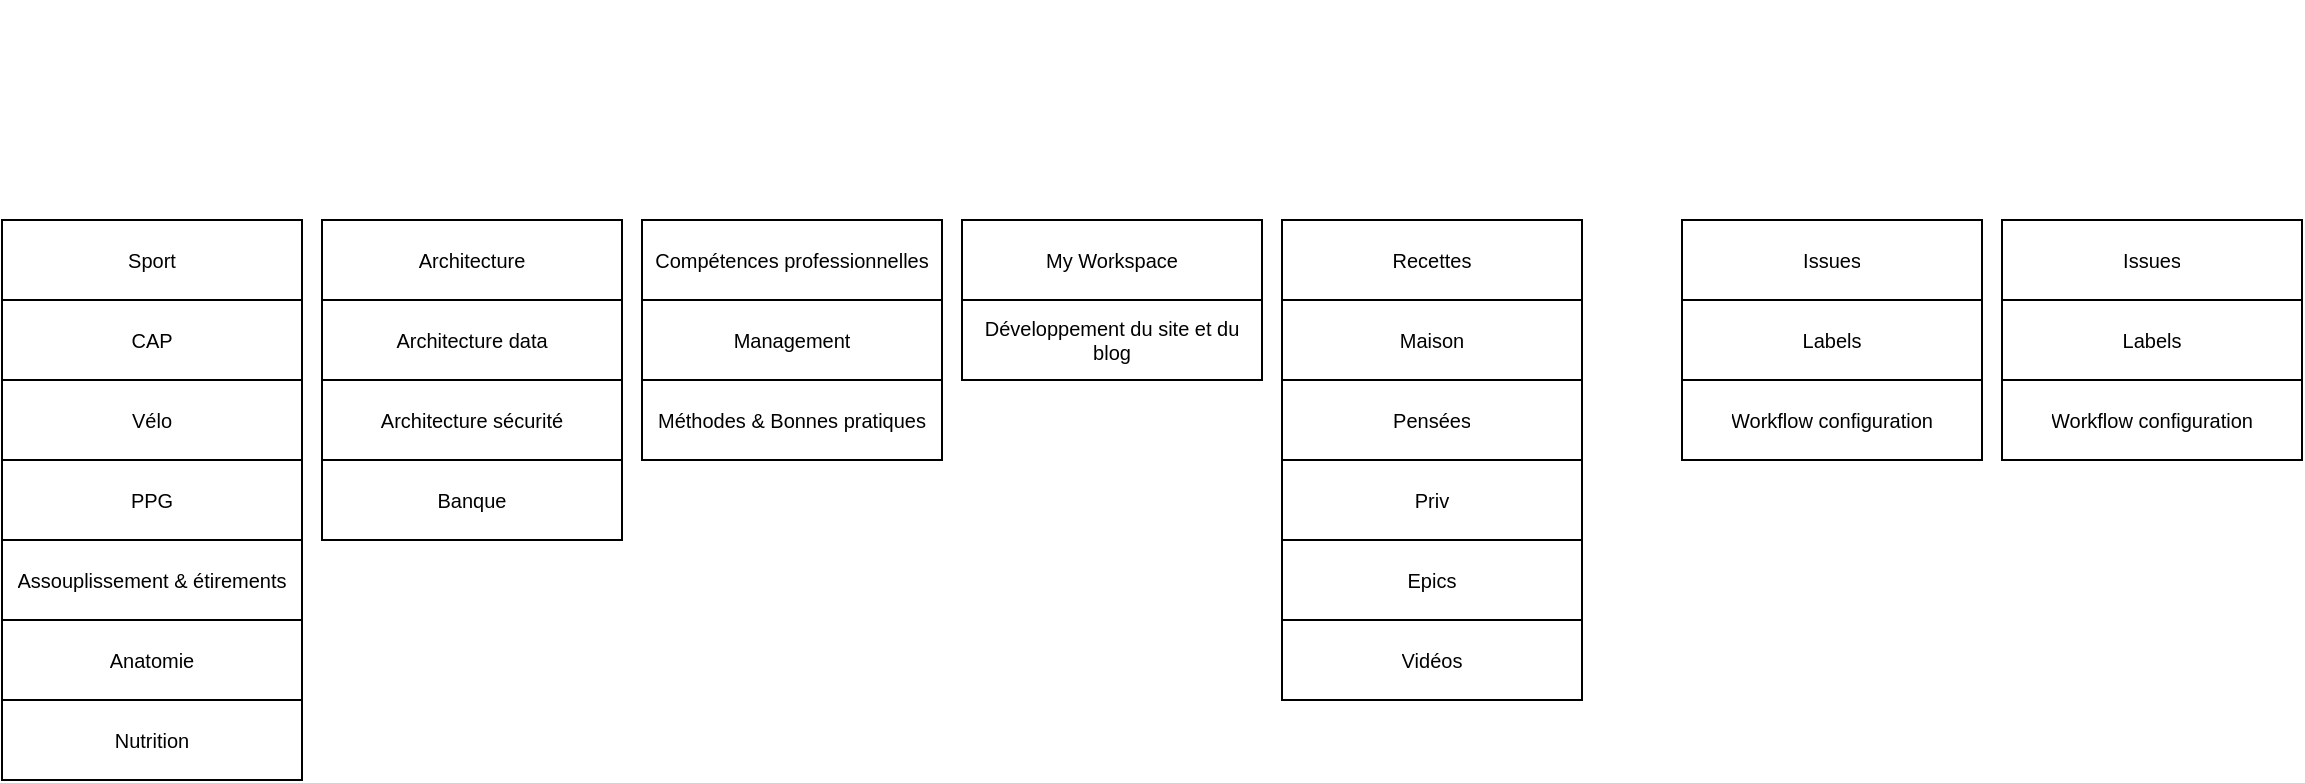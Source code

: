 <mxfile version="13.6.5">
    <diagram id="PSGBPLNP3vqcPFXVVVa6" name="Page-1">
        <mxGraphModel dx="1480" dy="812" grid="1" gridSize="10" guides="0" tooltips="1" connect="1" arrows="1" fold="1" page="1" pageScale="1" pageWidth="1169" pageHeight="827" math="0" shadow="0">
            <root>
                <mxCell id="0"/>
                <mxCell id="1" parent="0"/>
                <mxCell id="UVWAx00YONSHc_Kubo9x-37" value="" style="shape=image;verticalLabelPosition=bottom;labelBackgroundColor=#ffffff;verticalAlign=top;aspect=fixed;imageAspect=0;image=https://www.bicycleretailer.com/sites/default/files/images/article/ESX_34_Short_ENVE_1.jpg;" parent="1" vertex="1">
                    <mxGeometry x="14" y="224" width="14.02" height="10" as="geometry"/>
                </mxCell>
                <mxCell id="UVWAx00YONSHc_Kubo9x-57" value="" style="shape=image;verticalLabelPosition=bottom;labelBackgroundColor=#ffffff;verticalAlign=top;aspect=fixed;imageAspect=0;image=http://www.pixelstalk.net/wp-content/uploads/2016/07/Running-Wallpaper.jpg;" parent="1" vertex="1">
                    <mxGeometry x="20" y="186.85" width="41.23" height="23.15" as="geometry"/>
                </mxCell>
                <UserObject label="" link="https://github.com/orgs/TheFeloDevTeam/projects?query=is%3Aopen+sort%3Aname-asc" id="UVWAx00YONSHc_Kubo9x-58">
                    <mxCell style="shape=image;verticalLabelPosition=bottom;labelBackgroundColor=#ffffff;verticalAlign=top;aspect=fixed;imageAspect=0;image=https://miro.medium.com/max/12000/1*BK9EPE5SkaC9Nt3P-qsXjw.jpeg;" parent="1" vertex="1">
                        <mxGeometry x="370" y="73.37" width="70" height="46.79" as="geometry"/>
                    </mxCell>
                </UserObject>
                <UserObject label="" link="https://github.com/TheFeloDevTeam" Description="The Team" id="UVWAx00YONSHc_Kubo9x-60">
                    <mxCell style="shape=image;verticalLabelPosition=bottom;labelBackgroundColor=#ffffff;verticalAlign=top;aspect=fixed;imageAspect=0;image=https://assets.entrepreneur.com/content/3x2/2000/20151215195453-business-leader-group-front-leadership-team-professionals-businesspeople.jpeg;" parent="1" vertex="1">
                        <mxGeometry x="60" y="30" width="59.94" height="40" as="geometry"/>
                    </mxCell>
                </UserObject>
                <UserObject label="" link="https://thefelodevteam.github.io/FeloFamilySite/" id="UVWAx00YONSHc_Kubo9x-61">
                    <mxCell style="shape=image;verticalLabelPosition=bottom;labelBackgroundColor=#ffffff;verticalAlign=top;aspect=fixed;imageAspect=0;image=http://www.prophethacker.com/wp-content/uploads/2015/05/Website-Image-trans-cut.jpg;" parent="1" vertex="1">
                        <mxGeometry x="880" y="71.55" width="85.35" height="48.61" as="geometry"/>
                    </mxCell>
                </UserObject>
                <UserObject label="" link="https://thefelodevteam.github.io/TheBlogOfFeloFamily/" id="UVWAx00YONSHc_Kubo9x-62">
                    <mxCell style="shape=image;verticalLabelPosition=bottom;labelBackgroundColor=#ffffff;verticalAlign=top;aspect=fixed;imageAspect=0;image=https://www.teachertoolkit.co.uk/wp-content/uploads/2016/08/shutterstock_93782158.jpg;" parent="1" vertex="1">
                        <mxGeometry x="1060" y="68.01" width="60" height="52.15" as="geometry"/>
                    </mxCell>
                </UserObject>
                <mxCell id="UVWAx00YONSHc_Kubo9x-74" value="" style="shape=table;html=1;whiteSpace=wrap;startSize=0;container=1;collapsible=0;childLayout=tableLayout;fontSize=10;spacing=4;" parent="1" vertex="1">
                    <mxGeometry x="1010" y="140" width="150" height="120" as="geometry"/>
                </mxCell>
                <mxCell id="UVWAx00YONSHc_Kubo9x-79" style="shape=partialRectangle;html=1;whiteSpace=wrap;collapsible=0;dropTarget=0;pointerEvents=0;fillColor=none;top=0;left=0;bottom=0;right=0;points=[[0,0.5],[1,0.5]];portConstraint=eastwest;fontSize=10;" parent="UVWAx00YONSHc_Kubo9x-74" vertex="1">
                    <mxGeometry width="150" height="40" as="geometry"/>
                </mxCell>
                <UserObject label="Issues" link="https://github.com/TheFeloDevTeam/TheBlogOfFeloFamily/issues" id="UVWAx00YONSHc_Kubo9x-80">
                    <mxCell style="shape=partialRectangle;html=1;whiteSpace=wrap;connectable=0;fillColor=none;top=0;left=0;bottom=0;right=0;overflow=hidden;fontSize=10;" parent="UVWAx00YONSHc_Kubo9x-79" vertex="1">
                        <mxGeometry width="150" height="40" as="geometry"/>
                    </mxCell>
                </UserObject>
                <mxCell id="UVWAx00YONSHc_Kubo9x-75" value="" style="shape=partialRectangle;html=1;whiteSpace=wrap;collapsible=0;dropTarget=0;pointerEvents=0;fillColor=none;top=0;left=0;bottom=0;right=0;points=[[0,0.5],[1,0.5]];portConstraint=eastwest;fontSize=10;" parent="UVWAx00YONSHc_Kubo9x-74" vertex="1">
                    <mxGeometry y="40" width="150" height="40" as="geometry"/>
                </mxCell>
                <UserObject label="Labels" link="https://github.com/TheFeloDevTeam/TheBlogOfFeloFamily/labels" id="UVWAx00YONSHc_Kubo9x-76">
                    <mxCell style="shape=partialRectangle;html=1;whiteSpace=wrap;connectable=0;fillColor=none;top=0;left=0;bottom=0;right=0;overflow=hidden;fontSize=10;" parent="UVWAx00YONSHc_Kubo9x-75" vertex="1">
                        <mxGeometry width="150" height="40" as="geometry"/>
                    </mxCell>
                </UserObject>
                <mxCell id="UVWAx00YONSHc_Kubo9x-77" style="shape=partialRectangle;html=1;whiteSpace=wrap;collapsible=0;dropTarget=0;pointerEvents=0;fillColor=none;top=0;left=0;bottom=0;right=0;points=[[0,0.5],[1,0.5]];portConstraint=eastwest;fontSize=10;" parent="UVWAx00YONSHc_Kubo9x-74" vertex="1">
                    <mxGeometry y="80" width="150" height="40" as="geometry"/>
                </mxCell>
                <UserObject label="Workflow configuration" link="https://github.com/TheFeloDevTeam/TheBlogOfFeloFamily/tree/master/.github/workflows" id="UVWAx00YONSHc_Kubo9x-78">
                    <mxCell style="shape=partialRectangle;html=1;whiteSpace=wrap;connectable=0;fillColor=none;top=0;left=0;bottom=0;right=0;overflow=hidden;fontSize=10;" parent="UVWAx00YONSHc_Kubo9x-77" vertex="1">
                        <mxGeometry width="150" height="40" as="geometry"/>
                    </mxCell>
                </UserObject>
                <mxCell id="UVWAx00YONSHc_Kubo9x-39" value="" style="shape=table;html=1;whiteSpace=wrap;startSize=0;container=1;collapsible=0;childLayout=tableLayout;fontSize=10;spacing=4;" parent="1" vertex="1">
                    <mxGeometry x="850" y="140" width="150" height="120" as="geometry"/>
                </mxCell>
                <mxCell id="UVWAx00YONSHc_Kubo9x-72" style="shape=partialRectangle;html=1;whiteSpace=wrap;collapsible=0;dropTarget=0;pointerEvents=0;fillColor=none;top=0;left=0;bottom=0;right=0;points=[[0,0.5],[1,0.5]];portConstraint=eastwest;fontSize=10;" parent="UVWAx00YONSHc_Kubo9x-39" vertex="1">
                    <mxGeometry width="150" height="40" as="geometry"/>
                </mxCell>
                <UserObject label="Issues" link="https://github.com/TheFeloDevTeam/FeloFamilySite/issues" id="UVWAx00YONSHc_Kubo9x-73">
                    <mxCell style="shape=partialRectangle;html=1;whiteSpace=wrap;connectable=0;fillColor=none;top=0;left=0;bottom=0;right=0;overflow=hidden;fontSize=10;" parent="UVWAx00YONSHc_Kubo9x-72" vertex="1">
                        <mxGeometry width="150" height="40" as="geometry"/>
                    </mxCell>
                </UserObject>
                <mxCell id="UVWAx00YONSHc_Kubo9x-48" value="" style="shape=partialRectangle;html=1;whiteSpace=wrap;collapsible=0;dropTarget=0;pointerEvents=0;fillColor=none;top=0;left=0;bottom=0;right=0;points=[[0,0.5],[1,0.5]];portConstraint=eastwest;fontSize=10;" parent="UVWAx00YONSHc_Kubo9x-39" vertex="1">
                    <mxGeometry y="40" width="150" height="40" as="geometry"/>
                </mxCell>
                <UserObject label="Labels" link="https://github.com/TheFeloDevTeam/FeloFamilySite/labels" id="UVWAx00YONSHc_Kubo9x-49">
                    <mxCell style="shape=partialRectangle;html=1;whiteSpace=wrap;connectable=0;fillColor=none;top=0;left=0;bottom=0;right=0;overflow=hidden;fontSize=10;" parent="UVWAx00YONSHc_Kubo9x-48" vertex="1">
                        <mxGeometry width="150" height="40" as="geometry"/>
                    </mxCell>
                </UserObject>
                <mxCell id="UVWAx00YONSHc_Kubo9x-52" style="shape=partialRectangle;html=1;whiteSpace=wrap;collapsible=0;dropTarget=0;pointerEvents=0;fillColor=none;top=0;left=0;bottom=0;right=0;points=[[0,0.5],[1,0.5]];portConstraint=eastwest;fontSize=10;" parent="UVWAx00YONSHc_Kubo9x-39" vertex="1">
                    <mxGeometry y="80" width="150" height="40" as="geometry"/>
                </mxCell>
                <UserObject label="Workflow configuration" link="https://github.com/TheFeloDevTeam/FeloFamilySite/tree/master/.github/workflows" id="UVWAx00YONSHc_Kubo9x-53">
                    <mxCell style="shape=partialRectangle;html=1;whiteSpace=wrap;connectable=0;fillColor=none;top=0;left=0;bottom=0;right=0;overflow=hidden;fontSize=10;" parent="UVWAx00YONSHc_Kubo9x-52" vertex="1">
                        <mxGeometry width="150" height="40" as="geometry"/>
                    </mxCell>
                </UserObject>
                <mxCell id="f8MAgHsYSVisA1iL0quK-7" value="" style="shape=table;whiteSpace=wrap;startSize=0;container=1;collapsible=0;childLayout=tableLayout;spacing=4;html=1;fontSize=12;" parent="1" vertex="1">
                    <mxGeometry x="10" y="140" width="150" height="280" as="geometry"/>
                </mxCell>
                <mxCell id="f8MAgHsYSVisA1iL0quK-8" value="" style="shape=partialRectangle;html=1;whiteSpace=wrap;collapsible=0;dropTarget=0;pointerEvents=0;fillColor=none;top=0;left=0;bottom=0;right=0;points=[[0,0.5],[1,0.5]];portConstraint=eastwest;" parent="f8MAgHsYSVisA1iL0quK-7" vertex="1">
                    <mxGeometry width="150" height="40" as="geometry"/>
                </mxCell>
                <UserObject label="Sport" link="https://github.com/orgs/TheFeloDevTeam/projects/34" id="f8MAgHsYSVisA1iL0quK-9">
                    <mxCell style="shape=partialRectangle;html=1;whiteSpace=wrap;connectable=0;fillColor=none;top=0;left=0;bottom=0;right=0;overflow=hidden;spacing=4;fontSize=10;" parent="f8MAgHsYSVisA1iL0quK-8" vertex="1">
                        <mxGeometry width="150" height="40" as="geometry"/>
                    </mxCell>
                </UserObject>
                <mxCell id="f8MAgHsYSVisA1iL0quK-12" value="" style="shape=partialRectangle;html=1;whiteSpace=wrap;collapsible=0;dropTarget=0;pointerEvents=0;fillColor=none;top=0;left=0;bottom=0;right=0;points=[[0,0.5],[1,0.5]];portConstraint=eastwest;" parent="f8MAgHsYSVisA1iL0quK-7" vertex="1">
                    <mxGeometry y="40" width="150" height="40" as="geometry"/>
                </mxCell>
                <UserObject label="CAP" link="https://github.com/orgs/TheFeloDevTeam/projects/19" id="f8MAgHsYSVisA1iL0quK-13">
                    <mxCell style="shape=partialRectangle;html=1;whiteSpace=wrap;connectable=0;fillColor=none;top=0;left=0;bottom=0;right=0;overflow=hidden;spacing=4;fontSize=10;" parent="f8MAgHsYSVisA1iL0quK-12" vertex="1">
                        <mxGeometry width="150" height="40" as="geometry"/>
                    </mxCell>
                </UserObject>
                <mxCell id="f8MAgHsYSVisA1iL0quK-16" value="" style="shape=partialRectangle;html=1;whiteSpace=wrap;collapsible=0;dropTarget=0;pointerEvents=0;fillColor=none;top=0;left=0;bottom=0;right=0;points=[[0,0.5],[1,0.5]];portConstraint=eastwest;" parent="f8MAgHsYSVisA1iL0quK-7" vertex="1">
                    <mxGeometry y="80" width="150" height="40" as="geometry"/>
                </mxCell>
                <UserObject label="Vélo" link="https://github.com/orgs/TheFeloDevTeam/projects/20" id="f8MAgHsYSVisA1iL0quK-17">
                    <mxCell style="shape=partialRectangle;html=1;whiteSpace=wrap;connectable=0;fillColor=none;top=0;left=0;bottom=0;right=0;overflow=hidden;spacing=4;fontSize=10;" parent="f8MAgHsYSVisA1iL0quK-16" vertex="1">
                        <mxGeometry width="150" height="40" as="geometry"/>
                    </mxCell>
                </UserObject>
                <mxCell id="f8MAgHsYSVisA1iL0quK-20" style="shape=partialRectangle;html=1;whiteSpace=wrap;collapsible=0;dropTarget=0;pointerEvents=0;fillColor=none;top=0;left=0;bottom=0;right=0;points=[[0,0.5],[1,0.5]];portConstraint=eastwest;" parent="f8MAgHsYSVisA1iL0quK-7" vertex="1">
                    <mxGeometry y="120" width="150" height="40" as="geometry"/>
                </mxCell>
                <UserObject label="PPG" link="https://github.com/orgs/TheFeloDevTeam/projects/23" id="f8MAgHsYSVisA1iL0quK-21">
                    <mxCell style="shape=partialRectangle;html=1;whiteSpace=wrap;connectable=0;fillColor=none;top=0;left=0;bottom=0;right=0;overflow=hidden;spacing=4;fontSize=10;" parent="f8MAgHsYSVisA1iL0quK-20" vertex="1">
                        <mxGeometry width="150" height="40" as="geometry"/>
                    </mxCell>
                </UserObject>
                <mxCell id="f8MAgHsYSVisA1iL0quK-22" style="shape=partialRectangle;html=1;whiteSpace=wrap;collapsible=0;dropTarget=0;pointerEvents=0;fillColor=none;top=0;left=0;bottom=0;right=0;points=[[0,0.5],[1,0.5]];portConstraint=eastwest;" parent="f8MAgHsYSVisA1iL0quK-7" vertex="1">
                    <mxGeometry y="160" width="150" height="40" as="geometry"/>
                </mxCell>
                <UserObject label="Assouplissement &amp;amp; étirements" link="https://github.com/orgs/TheFeloDevTeam/projects/25" id="f8MAgHsYSVisA1iL0quK-23">
                    <mxCell style="shape=partialRectangle;html=1;whiteSpace=wrap;connectable=0;fillColor=none;top=0;left=0;bottom=0;right=0;overflow=hidden;spacing=4;fontSize=10;" parent="f8MAgHsYSVisA1iL0quK-22" vertex="1">
                        <mxGeometry width="150" height="40" as="geometry"/>
                    </mxCell>
                </UserObject>
                <mxCell id="f8MAgHsYSVisA1iL0quK-24" style="shape=partialRectangle;html=1;whiteSpace=wrap;collapsible=0;dropTarget=0;pointerEvents=0;fillColor=none;top=0;left=0;bottom=0;right=0;points=[[0,0.5],[1,0.5]];portConstraint=eastwest;" parent="f8MAgHsYSVisA1iL0quK-7" vertex="1">
                    <mxGeometry y="200" width="150" height="40" as="geometry"/>
                </mxCell>
                <UserObject label="Anatomie" link="https://github.com/orgs/TheFeloDevTeam/projects/35" id="f8MAgHsYSVisA1iL0quK-25">
                    <mxCell style="shape=partialRectangle;html=1;whiteSpace=wrap;connectable=0;fillColor=none;top=0;left=0;bottom=0;right=0;overflow=hidden;spacing=4;fontSize=10;" parent="f8MAgHsYSVisA1iL0quK-24" vertex="1">
                        <mxGeometry width="150" height="40" as="geometry"/>
                    </mxCell>
                </UserObject>
                <mxCell id="f8MAgHsYSVisA1iL0quK-26" style="shape=partialRectangle;html=1;whiteSpace=wrap;collapsible=0;dropTarget=0;pointerEvents=0;fillColor=none;top=0;left=0;bottom=0;right=0;points=[[0,0.5],[1,0.5]];portConstraint=eastwest;" parent="f8MAgHsYSVisA1iL0quK-7" vertex="1">
                    <mxGeometry y="240" width="150" height="40" as="geometry"/>
                </mxCell>
                <UserObject label="Nutrition" link="https://github.com/orgs/TheFeloDevTeam/projects/21" id="f8MAgHsYSVisA1iL0quK-27">
                    <mxCell style="shape=partialRectangle;html=1;whiteSpace=wrap;connectable=0;fillColor=none;top=0;left=0;bottom=0;right=0;overflow=hidden;spacing=4;fontSize=10;" parent="f8MAgHsYSVisA1iL0quK-26" vertex="1">
                        <mxGeometry width="150" height="40" as="geometry"/>
                    </mxCell>
                </UserObject>
                <mxCell id="UVWAx00YONSHc_Kubo9x-1" value="" style="shape=table;html=1;whiteSpace=wrap;startSize=0;container=1;collapsible=0;childLayout=tableLayout;spacing=4;fontSize=10;" parent="1" vertex="1">
                    <mxGeometry x="170" y="140" width="150" height="160" as="geometry"/>
                </mxCell>
                <mxCell id="UVWAx00YONSHc_Kubo9x-18" style="shape=partialRectangle;html=1;whiteSpace=wrap;collapsible=0;dropTarget=0;pointerEvents=0;fillColor=none;top=0;left=0;bottom=0;right=0;points=[[0,0.5],[1,0.5]];portConstraint=eastwest;spacing=4;fontSize=10;" parent="UVWAx00YONSHc_Kubo9x-1" vertex="1">
                    <mxGeometry width="150" height="40" as="geometry"/>
                </mxCell>
                <UserObject label="Architecture" link="https://github.com/orgs/TheFeloDevTeam/projects/18" id="UVWAx00YONSHc_Kubo9x-19">
                    <mxCell style="shape=partialRectangle;html=1;whiteSpace=wrap;connectable=0;fillColor=none;top=0;left=0;bottom=0;right=0;overflow=hidden;spacing=4;fontSize=10;" parent="UVWAx00YONSHc_Kubo9x-18" vertex="1">
                        <mxGeometry width="150" height="40" as="geometry"/>
                    </mxCell>
                </UserObject>
                <mxCell id="UVWAx00YONSHc_Kubo9x-129" style="shape=partialRectangle;html=1;whiteSpace=wrap;collapsible=0;dropTarget=0;pointerEvents=0;fillColor=none;top=0;left=0;bottom=0;right=0;points=[[0,0.5],[1,0.5]];portConstraint=eastwest;spacing=4;fontSize=10;" parent="UVWAx00YONSHc_Kubo9x-1" vertex="1">
                    <mxGeometry y="40" width="150" height="40" as="geometry"/>
                </mxCell>
                <UserObject label="Architecture data" link="https://github.com/orgs/TheFeloDevTeam/projects/39" id="UVWAx00YONSHc_Kubo9x-130">
                    <mxCell style="shape=partialRectangle;html=1;whiteSpace=wrap;connectable=0;fillColor=none;top=0;left=0;bottom=0;right=0;overflow=hidden;spacing=4;fontSize=10;" parent="UVWAx00YONSHc_Kubo9x-129" vertex="1">
                        <mxGeometry width="150" height="40" as="geometry"/>
                    </mxCell>
                </UserObject>
                <mxCell id="UVWAx00YONSHc_Kubo9x-16" style="shape=partialRectangle;html=1;whiteSpace=wrap;collapsible=0;dropTarget=0;pointerEvents=0;fillColor=none;top=0;left=0;bottom=0;right=0;points=[[0,0.5],[1,0.5]];portConstraint=eastwest;spacing=4;fontSize=10;" parent="UVWAx00YONSHc_Kubo9x-1" vertex="1">
                    <mxGeometry y="80" width="150" height="40" as="geometry"/>
                </mxCell>
                <UserObject label="Architecture sécurité" link="https://github.com/orgs/TheFeloDevTeam/projects/38" id="UVWAx00YONSHc_Kubo9x-17">
                    <mxCell style="shape=partialRectangle;html=1;whiteSpace=wrap;connectable=0;fillColor=none;top=0;left=0;bottom=0;right=0;overflow=hidden;spacing=4;fontSize=10;" parent="UVWAx00YONSHc_Kubo9x-16" vertex="1">
                        <mxGeometry width="150" height="40" as="geometry"/>
                    </mxCell>
                </UserObject>
                <mxCell id="UVWAx00YONSHc_Kubo9x-2" value="" style="shape=partialRectangle;html=1;whiteSpace=wrap;collapsible=0;dropTarget=0;pointerEvents=0;fillColor=none;top=0;left=0;bottom=0;right=0;points=[[0,0.5],[1,0.5]];portConstraint=eastwest;spacing=4;fontSize=10;" parent="UVWAx00YONSHc_Kubo9x-1" vertex="1">
                    <mxGeometry y="120" width="150" height="40" as="geometry"/>
                </mxCell>
                <UserObject label="Banque" link="https://github.com/orgs/TheFeloDevTeam/projects/29" id="UVWAx00YONSHc_Kubo9x-3">
                    <mxCell style="shape=partialRectangle;html=1;whiteSpace=wrap;connectable=0;fillColor=none;top=0;left=0;bottom=0;right=0;overflow=hidden;spacing=4;fontSize=10;" parent="UVWAx00YONSHc_Kubo9x-2" vertex="1">
                        <mxGeometry width="150" height="40" as="geometry"/>
                    </mxCell>
                </UserObject>
                <mxCell id="UVWAx00YONSHc_Kubo9x-118" value="" style="shape=table;html=1;whiteSpace=wrap;startSize=0;container=1;collapsible=0;childLayout=tableLayout;spacing=4;fontSize=10;" parent="1" vertex="1">
                    <mxGeometry x="330" y="140" width="150" height="120" as="geometry"/>
                </mxCell>
                <mxCell id="UVWAx00YONSHc_Kubo9x-119" style="shape=partialRectangle;html=1;whiteSpace=wrap;collapsible=0;dropTarget=0;pointerEvents=0;fillColor=none;top=0;left=0;bottom=0;right=0;points=[[0,0.5],[1,0.5]];portConstraint=eastwest;spacing=4;fontSize=10;" parent="UVWAx00YONSHc_Kubo9x-118" vertex="1">
                    <mxGeometry width="150" height="40" as="geometry"/>
                </mxCell>
                <UserObject label="Compétences professionnelles" link="https://github.com/orgs/TheFeloDevTeam/projects/31" id="UVWAx00YONSHc_Kubo9x-120">
                    <mxCell style="shape=partialRectangle;html=1;whiteSpace=wrap;connectable=0;fillColor=none;top=0;left=0;bottom=0;right=0;overflow=hidden;spacing=4;fontSize=10;" parent="UVWAx00YONSHc_Kubo9x-119" vertex="1">
                        <mxGeometry width="150" height="40" as="geometry"/>
                    </mxCell>
                </UserObject>
                <mxCell id="UVWAx00YONSHc_Kubo9x-123" style="shape=partialRectangle;html=1;whiteSpace=wrap;collapsible=0;dropTarget=0;pointerEvents=0;fillColor=none;top=0;left=0;bottom=0;right=0;points=[[0,0.5],[1,0.5]];portConstraint=eastwest;spacing=4;fontSize=10;" parent="UVWAx00YONSHc_Kubo9x-118" vertex="1">
                    <mxGeometry y="40" width="150" height="40" as="geometry"/>
                </mxCell>
                <UserObject label="Management" link="https://github.com/orgs/TheFeloDevTeam/projects/30" id="UVWAx00YONSHc_Kubo9x-124">
                    <mxCell style="shape=partialRectangle;html=1;whiteSpace=wrap;connectable=0;fillColor=none;top=0;left=0;bottom=0;right=0;overflow=hidden;spacing=4;fontSize=10;" parent="UVWAx00YONSHc_Kubo9x-123" vertex="1">
                        <mxGeometry width="150" height="40" as="geometry"/>
                    </mxCell>
                </UserObject>
                <mxCell id="UVWAx00YONSHc_Kubo9x-125" style="shape=partialRectangle;html=1;whiteSpace=wrap;collapsible=0;dropTarget=0;pointerEvents=0;fillColor=none;top=0;left=0;bottom=0;right=0;points=[[0,0.5],[1,0.5]];portConstraint=eastwest;spacing=4;fontSize=10;" parent="UVWAx00YONSHc_Kubo9x-118" vertex="1">
                    <mxGeometry y="80" width="150" height="40" as="geometry"/>
                </mxCell>
                <UserObject label="Méthodes &amp;amp; Bonnes pratiques" link="https://github.com/orgs/TheFeloDevTeam/projects/27" id="UVWAx00YONSHc_Kubo9x-126">
                    <mxCell style="shape=partialRectangle;html=1;whiteSpace=wrap;connectable=0;fillColor=none;top=0;left=0;bottom=0;right=0;overflow=hidden;spacing=4;fontSize=10;" parent="UVWAx00YONSHc_Kubo9x-125" vertex="1">
                        <mxGeometry width="150" height="40" as="geometry"/>
                    </mxCell>
                </UserObject>
                <mxCell id="UVWAx00YONSHc_Kubo9x-22" value="" style="shape=table;html=1;whiteSpace=wrap;startSize=0;container=1;collapsible=0;childLayout=tableLayout;fontSize=10;spacing=4;" parent="1" vertex="1">
                    <mxGeometry x="490" y="140" width="150" height="80" as="geometry"/>
                </mxCell>
                <mxCell id="UVWAx00YONSHc_Kubo9x-81" style="shape=partialRectangle;html=1;whiteSpace=wrap;collapsible=0;dropTarget=0;pointerEvents=0;fillColor=none;top=0;left=0;bottom=0;right=0;points=[[0,0.5],[1,0.5]];portConstraint=eastwest;fontSize=10;spacing=4;" parent="UVWAx00YONSHc_Kubo9x-22" vertex="1">
                    <mxGeometry width="150" height="40" as="geometry"/>
                </mxCell>
                <UserObject label="My Workspace" link="https://github.com/orgs/TheFeloDevTeam/projects/22" id="UVWAx00YONSHc_Kubo9x-82">
                    <mxCell style="shape=partialRectangle;html=1;whiteSpace=wrap;connectable=0;fillColor=none;top=0;left=0;bottom=0;right=0;overflow=hidden;fontSize=10;spacing=4;" parent="UVWAx00YONSHc_Kubo9x-81" vertex="1">
                        <mxGeometry width="150" height="40" as="geometry"/>
                    </mxCell>
                </UserObject>
                <mxCell id="UVWAx00YONSHc_Kubo9x-83" style="shape=partialRectangle;html=1;whiteSpace=wrap;collapsible=0;dropTarget=0;pointerEvents=0;fillColor=none;top=0;left=0;bottom=0;right=0;points=[[0,0.5],[1,0.5]];portConstraint=eastwest;fontSize=10;spacing=4;" parent="UVWAx00YONSHc_Kubo9x-22" vertex="1">
                    <mxGeometry y="40" width="150" height="40" as="geometry"/>
                </mxCell>
                <UserObject label="Développement du site et du blog" link="https://github.com/orgs/TheFeloDevTeam/projects/7" id="UVWAx00YONSHc_Kubo9x-84">
                    <mxCell style="shape=partialRectangle;connectable=0;fillColor=none;top=0;left=0;bottom=0;right=0;overflow=hidden;fontSize=10;spacing=4;whiteSpace=wrap;html=1;" parent="UVWAx00YONSHc_Kubo9x-83" vertex="1">
                        <mxGeometry width="150" height="40" as="geometry"/>
                    </mxCell>
                </UserObject>
                <mxCell id="UVWAx00YONSHc_Kubo9x-105" value="" style="shape=table;html=1;whiteSpace=wrap;startSize=0;container=1;collapsible=0;childLayout=tableLayout;fontSize=10;spacing=4;" parent="1" vertex="1">
                    <mxGeometry x="650" y="140" width="150" height="240" as="geometry"/>
                </mxCell>
                <mxCell id="UVWAx00YONSHc_Kubo9x-106" value="" style="shape=partialRectangle;html=1;whiteSpace=wrap;collapsible=0;dropTarget=0;pointerEvents=0;fillColor=none;top=0;left=0;bottom=0;right=0;points=[[0,0.5],[1,0.5]];portConstraint=eastwest;fontSize=10;spacing=4;" parent="UVWAx00YONSHc_Kubo9x-105" vertex="1">
                    <mxGeometry width="150" height="40" as="geometry"/>
                </mxCell>
                <UserObject label="Recettes" link="https://github.com/orgs/TheFeloDevTeam/projects/13" id="UVWAx00YONSHc_Kubo9x-107">
                    <mxCell style="shape=partialRectangle;html=1;whiteSpace=wrap;connectable=0;fillColor=none;top=0;left=0;bottom=0;right=0;overflow=hidden;fontSize=10;spacing=4;" parent="UVWAx00YONSHc_Kubo9x-106" vertex="1">
                        <mxGeometry width="150" height="40" as="geometry"/>
                    </mxCell>
                </UserObject>
                <mxCell id="UVWAx00YONSHc_Kubo9x-108" value="" style="shape=partialRectangle;html=1;whiteSpace=wrap;collapsible=0;dropTarget=0;pointerEvents=0;fillColor=none;top=0;left=0;bottom=0;right=0;points=[[0,0.5],[1,0.5]];portConstraint=eastwest;fontSize=10;spacing=4;" parent="UVWAx00YONSHc_Kubo9x-105" vertex="1">
                    <mxGeometry y="40" width="150" height="40" as="geometry"/>
                </mxCell>
                <UserObject label="Maison" link="https://github.com/orgs/TheFeloDevTeam/projects/26" id="UVWAx00YONSHc_Kubo9x-109">
                    <mxCell style="shape=partialRectangle;html=1;whiteSpace=wrap;connectable=0;fillColor=none;top=0;left=0;bottom=0;right=0;overflow=hidden;fontSize=10;spacing=4;" parent="UVWAx00YONSHc_Kubo9x-108" vertex="1">
                        <mxGeometry width="150" height="40" as="geometry"/>
                    </mxCell>
                </UserObject>
                <mxCell id="UVWAx00YONSHc_Kubo9x-110" value="" style="shape=partialRectangle;html=1;whiteSpace=wrap;collapsible=0;dropTarget=0;pointerEvents=0;fillColor=none;top=0;left=0;bottom=0;right=0;points=[[0,0.5],[1,0.5]];portConstraint=eastwest;fontSize=10;spacing=4;" parent="UVWAx00YONSHc_Kubo9x-105" vertex="1">
                    <mxGeometry y="80" width="150" height="40" as="geometry"/>
                </mxCell>
                <UserObject label="Pensées" link="https://github.com/orgs/TheFeloDevTeam/projects/37" id="UVWAx00YONSHc_Kubo9x-111">
                    <mxCell style="shape=partialRectangle;html=1;whiteSpace=wrap;connectable=0;fillColor=none;top=0;left=0;bottom=0;right=0;overflow=hidden;fontSize=10;spacing=4;" parent="UVWAx00YONSHc_Kubo9x-110" vertex="1">
                        <mxGeometry width="150" height="40" as="geometry"/>
                    </mxCell>
                </UserObject>
                <mxCell id="UVWAx00YONSHc_Kubo9x-112" style="shape=partialRectangle;html=1;whiteSpace=wrap;collapsible=0;dropTarget=0;pointerEvents=0;fillColor=none;top=0;left=0;bottom=0;right=0;points=[[0,0.5],[1,0.5]];portConstraint=eastwest;fontSize=10;spacing=4;" parent="UVWAx00YONSHc_Kubo9x-105" vertex="1">
                    <mxGeometry y="120" width="150" height="40" as="geometry"/>
                </mxCell>
                <UserObject label="Priv" link="https://github.com/orgs/TheFeloDevTeam/projects/36" id="UVWAx00YONSHc_Kubo9x-113">
                    <mxCell style="shape=partialRectangle;html=1;whiteSpace=wrap;connectable=0;fillColor=none;top=0;left=0;bottom=0;right=0;overflow=hidden;fontSize=10;spacing=4;" parent="UVWAx00YONSHc_Kubo9x-112" vertex="1">
                        <mxGeometry width="150" height="40" as="geometry"/>
                    </mxCell>
                </UserObject>
                <mxCell id="UVWAx00YONSHc_Kubo9x-131" style="shape=partialRectangle;html=1;whiteSpace=wrap;collapsible=0;dropTarget=0;pointerEvents=0;fillColor=none;top=0;left=0;bottom=0;right=0;points=[[0,0.5],[1,0.5]];portConstraint=eastwest;fontSize=10;spacing=4;" parent="UVWAx00YONSHc_Kubo9x-105" vertex="1">
                    <mxGeometry y="160" width="150" height="40" as="geometry"/>
                </mxCell>
                <UserObject label="Epics" link="https://github.com/orgs/TheFeloDevTeam/projects/15" id="UVWAx00YONSHc_Kubo9x-132">
                    <mxCell style="shape=partialRectangle;html=1;whiteSpace=wrap;connectable=0;fillColor=none;top=0;left=0;bottom=0;right=0;overflow=hidden;fontSize=10;spacing=4;" parent="UVWAx00YONSHc_Kubo9x-131" vertex="1">
                        <mxGeometry width="150" height="40" as="geometry"/>
                    </mxCell>
                </UserObject>
                <mxCell id="2" style="shape=partialRectangle;html=1;whiteSpace=wrap;collapsible=0;dropTarget=0;pointerEvents=0;fillColor=none;top=0;left=0;bottom=0;right=0;points=[[0,0.5],[1,0.5]];portConstraint=eastwest;fontSize=10;spacing=4;" vertex="1" parent="UVWAx00YONSHc_Kubo9x-105">
                    <mxGeometry y="200" width="150" height="40" as="geometry"/>
                </mxCell>
                <UserObject label="Vidéos" link="https://github.com/orgs/TheFeloDevTeam/projects/33" id="3">
                    <mxCell style="shape=partialRectangle;html=1;whiteSpace=wrap;connectable=0;fillColor=none;top=0;left=0;bottom=0;right=0;overflow=hidden;fontSize=10;spacing=4;" vertex="1" parent="2">
                        <mxGeometry width="150" height="40" as="geometry"/>
                    </mxCell>
                </UserObject>
            </root>
        </mxGraphModel>
    </diagram>
</mxfile>